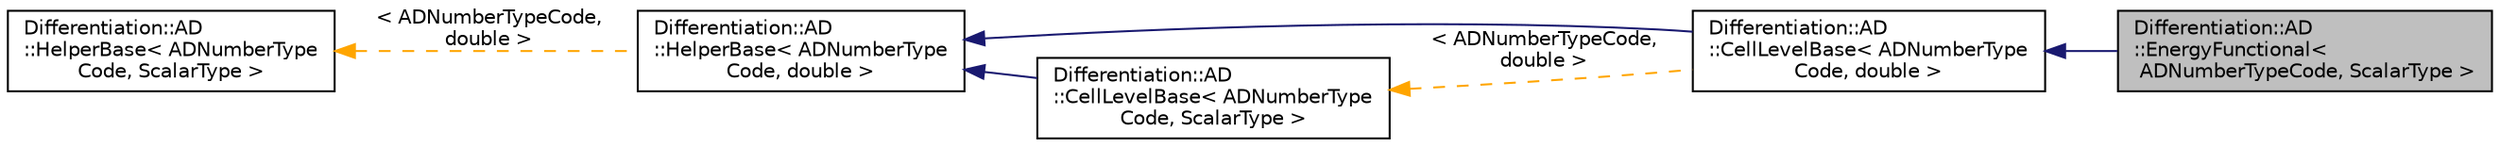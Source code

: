 digraph "Differentiation::AD::EnergyFunctional&lt; ADNumberTypeCode, ScalarType &gt;"
{
 // LATEX_PDF_SIZE
  edge [fontname="Helvetica",fontsize="10",labelfontname="Helvetica",labelfontsize="10"];
  node [fontname="Helvetica",fontsize="10",shape=record];
  rankdir="LR";
  Node1 [label="Differentiation::AD\l::EnergyFunctional\<\l ADNumberTypeCode, ScalarType \>",height=0.2,width=0.4,color="black", fillcolor="grey75", style="filled", fontcolor="black",tooltip=" "];
  Node2 -> Node1 [dir="back",color="midnightblue",fontsize="10",style="solid",fontname="Helvetica"];
  Node2 [label="Differentiation::AD\l::CellLevelBase\< ADNumberType\lCode, double \>",height=0.2,width=0.4,color="black", fillcolor="white", style="filled",URL="$classDifferentiation_1_1AD_1_1CellLevelBase.html",tooltip=" "];
  Node3 -> Node2 [dir="back",color="midnightblue",fontsize="10",style="solid",fontname="Helvetica"];
  Node3 [label="Differentiation::AD\l::HelperBase\< ADNumberType\lCode, double \>",height=0.2,width=0.4,color="black", fillcolor="white", style="filled",URL="$classDifferentiation_1_1AD_1_1HelperBase.html",tooltip=" "];
  Node4 -> Node3 [dir="back",color="orange",fontsize="10",style="dashed",label=" \< ADNumberTypeCode,\l double \>" ,fontname="Helvetica"];
  Node4 [label="Differentiation::AD\l::HelperBase\< ADNumberType\lCode, ScalarType \>",height=0.2,width=0.4,color="black", fillcolor="white", style="filled",URL="$classDifferentiation_1_1AD_1_1HelperBase.html",tooltip=" "];
  Node5 -> Node2 [dir="back",color="orange",fontsize="10",style="dashed",label=" \< ADNumberTypeCode,\l double \>" ,fontname="Helvetica"];
  Node5 [label="Differentiation::AD\l::CellLevelBase\< ADNumberType\lCode, ScalarType \>",height=0.2,width=0.4,color="black", fillcolor="white", style="filled",URL="$classDifferentiation_1_1AD_1_1CellLevelBase.html",tooltip=" "];
  Node3 -> Node5 [dir="back",color="midnightblue",fontsize="10",style="solid",fontname="Helvetica"];
}

